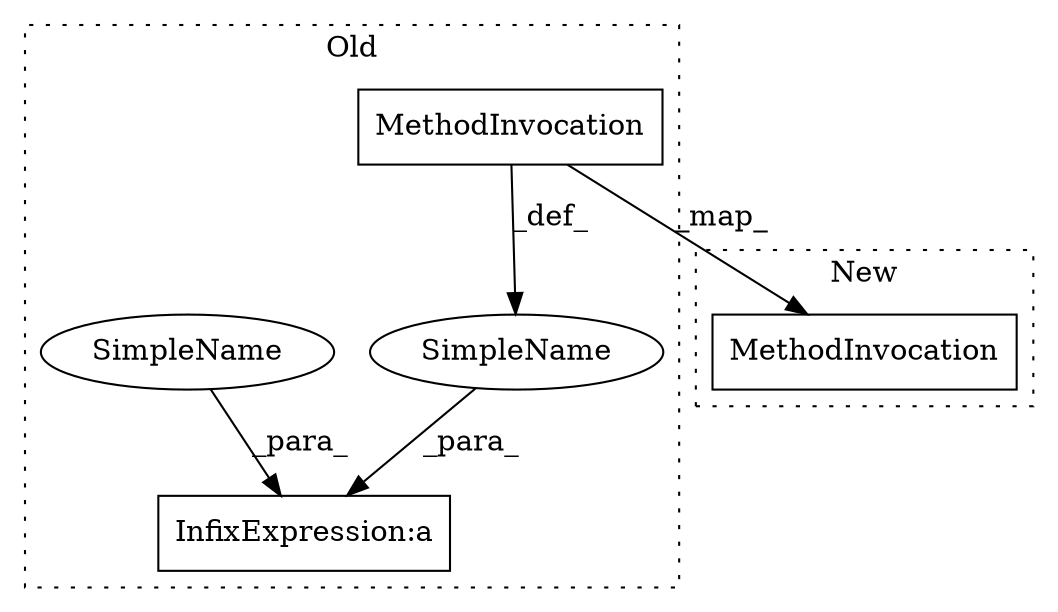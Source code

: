 digraph G {
subgraph cluster0 {
2 [label="MethodInvocation" a="32" s="2593,2625" l="8,1" shape="box"];
3 [label="SimpleName" a="42" s="" l="" shape="ellipse"];
4 [label="SimpleName" a="42" s="" l="" shape="ellipse"];
5 [label="InfixExpression:a" a="27" s="3749" l="3" shape="box"];
label = "Old";
style="dotted";
}
subgraph cluster1 {
1 [label="MethodInvocation" a="32" s="2611,2643" l="8,1" shape="box"];
label = "New";
style="dotted";
}
2 -> 3 [label="_def_"];
2 -> 1 [label="_map_"];
3 -> 5 [label="_para_"];
4 -> 5 [label="_para_"];
}